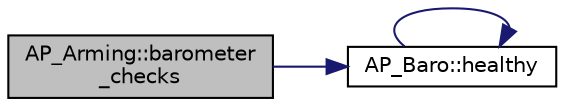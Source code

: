 digraph "AP_Arming::barometer_checks"
{
 // INTERACTIVE_SVG=YES
  edge [fontname="Helvetica",fontsize="10",labelfontname="Helvetica",labelfontsize="10"];
  node [fontname="Helvetica",fontsize="10",shape=record];
  rankdir="LR";
  Node1 [label="AP_Arming::barometer\l_checks",height=0.2,width=0.4,color="black", fillcolor="grey75", style="filled" fontcolor="black"];
  Node1 -> Node2 [color="midnightblue",fontsize="10",style="solid",fontname="Helvetica"];
  Node2 [label="AP_Baro::healthy",height=0.2,width=0.4,color="black", fillcolor="white", style="filled",URL="$classAP__Baro.html#afdb3b202976bb59dfcc20e6d799029e0"];
  Node2 -> Node2 [color="midnightblue",fontsize="10",style="solid",fontname="Helvetica"];
}
